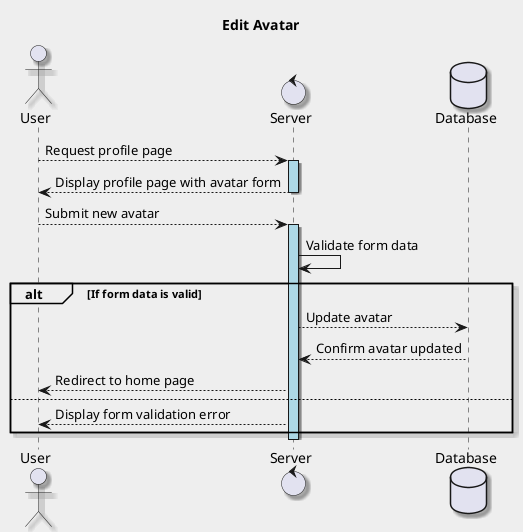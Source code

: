 @startuml Edit Avatar
    title Edit Avatar
    skinparam backgroundColor #EEEEEE
    skinparam shadowing true

    actor User
    control Server
    database Database
    User --> Server : Request profile page
    activate Server  #lightblue
    Server --> User : Display profile page with avatar form
    deactivate Server 
    User --> Server : Submit new avatar
    activate Server #lightblue
    Server -> Server : Validate form data
    alt If form data is valid
        Server --> Database : Update avatar
            Database --> Server : Confirm avatar updated
            Server --> User : Redirect to home page
    else
        Server --> User : Display form validation error
    end
    deactivate Server
@enduml
